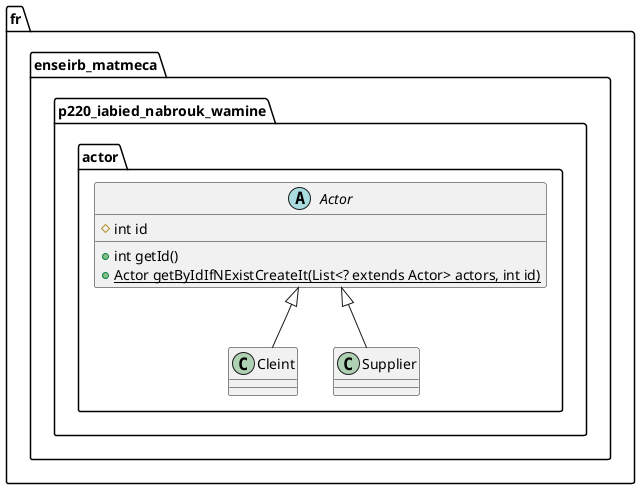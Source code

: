 @startuml uml

package "fr.enseirb_matmeca.p220_iabied_nabrouk_wamine"{

    package "actor"{

        abstract class Actor{
            # int id

            + int getId()
            + {static} Actor getByIdIfNExistCreateIt(List<? extends Actor> actors, int id)
        }

        class Cleint{

        }

        class Supplier{
            
        }

        Actor <|-- Cleint
        Actor <|-- Supplier

    }

}


@enduml